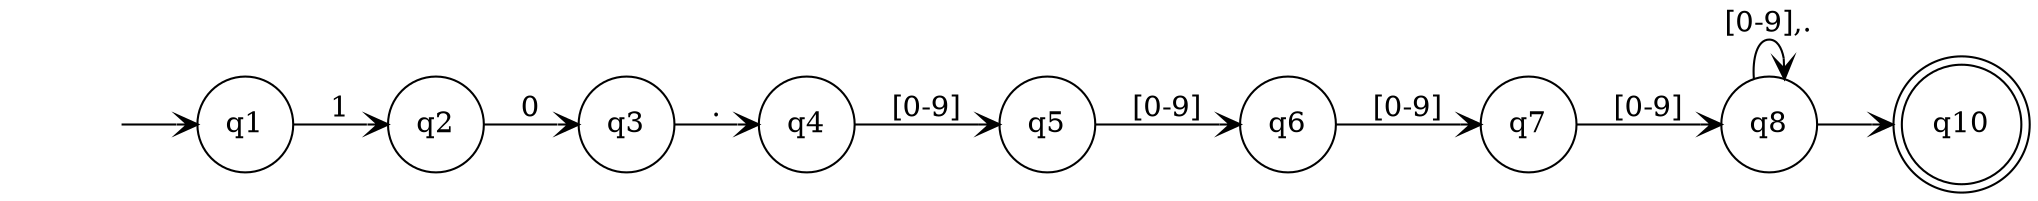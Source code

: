 digraph {
	graph [rankdir=LR]
	edge [arrowhead=vee]
	q0 [label="" shape=plaintext]
	q1 [label=q1 shape=circle]
	q2 [label=q2 shape=circle]
	q3 [label=q3 shape=circle]
	q4 [label=q4 shape=circle]
	q5 [label=q5 shape=circle]
	q6 [label=q6 shape=circle]
	q7 [label=q7 shape=circle]
	q8 [label=q8 shape=circle]
	q10 [label=q10 shape=doublecircle]
	q0 -> q1 [label=""]
	q1 -> q2 [label=1]
	q2 -> q3 [label=0]
	q3 -> q4 [label="."]
	q4 -> q5 [label="[0-9]"]
	q5 -> q6 [label="[0-9]"]
	q6 -> q7 [label="[0-9]"]
	q7 -> q8 [label="[0-9]"]
	q8 -> q8 [label="[0-9],." labelangle=30 labeldistance=2]
	q8 -> q10 [label=""]
}
